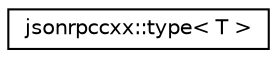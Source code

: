digraph "Graphical Class Hierarchy"
{
  edge [fontname="Helvetica",fontsize="10",labelfontname="Helvetica",labelfontsize="10"];
  node [fontname="Helvetica",fontsize="10",shape=record];
  rankdir="LR";
  Node0 [label="jsonrpccxx::type\< T \>",height=0.2,width=0.4,color="black", fillcolor="white", style="filled",URL="$structjsonrpccxx_1_1type.html"];
}
